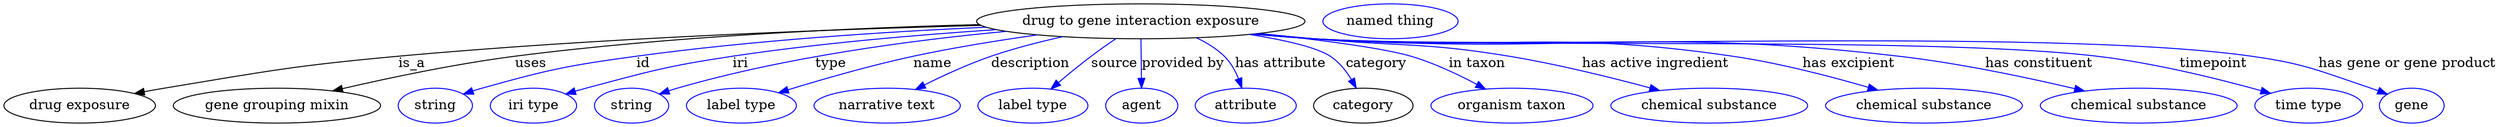 digraph {
	graph [bb="0,0,2071.1,123"];
	node [label="\N"];
	"drug to gene interaction exposure"	 [height=0.5,
		label="drug to gene interaction exposure",
		pos="957.09,105",
		width=3.5927];
	"drug exposure"	 [height=0.5,
		pos="61.095,18",
		width=1.6971];
	"drug to gene interaction exposure" -> "drug exposure"	 [label=is_a,
		lp="342.09,61.5",
		pos="e,106.14,30.207 829.97,101.64 703.26,97.365 503.26,88.1 331.09,69 241.55,59.067 219.25,54.57 131.09,36 126.16,34.96 121.04,33.802 \
115.93,32.59"];
	"gene grouping mixin"	 [height=0.5,
		pos="225.09,18",
		width=2.3651];
	"drug to gene interaction exposure" -> "gene grouping mixin"	 [label=uses,
		lp="442.09,61.5",
		pos="e,274.3,32.831 834.78,99.135 703.95,92.418 505.17,80.81 430.09,69 380.22,61.156 324.72,47.002 284.05,35.592"];
	id	 [color=blue,
		height=0.5,
		label=string,
		pos="359.09,18",
		width=0.84854];
	"drug to gene interaction exposure" -> id	 [color=blue,
		label=id,
		lp="537.59,61.5",
		pos="e,382.92,29.564 833.24,99.703 748.12,94.795 632.73,85.639 532.09,69 472.01,59.065 456.65,55.91 399.09,36 396.85,35.223 394.55,34.368 \
392.26,33.465",
		style=solid];
	iri	 [color=blue,
		height=0.5,
		label="iri type",
		pos="444.09,18",
		width=1.011];
	"drug to gene interaction exposure" -> iri	 [color=blue,
		label=iri,
		lp="620.59,61.5",
		pos="e,471.98,29.77 840.17,97.203 773.55,91.646 688.74,82.687 614.09,69 557.58,58.637 543.65,54.037 489.09,36 486.56,35.162 483.96,34.256 \
481.36,33.31",
		style=solid];
	type	 [color=blue,
		height=0.5,
		label=string,
		pos="529.09,18",
		width=0.84854];
	"drug to gene interaction exposure" -> type	 [color=blue,
		label=type,
		lp="696.09,61.5",
		pos="e,552.93,29.557 848.98,95.03 769.84,85.526 660.72,67.786 569.09,36 566.85,35.221 564.56,34.364 562.26,33.46",
		style=solid];
	name	 [color=blue,
		height=0.5,
		label="label type",
		pos="623.09,18",
		width=1.2638];
	"drug to gene interaction exposure" -> name	 [color=blue,
		label=name,
		lp="790.59,61.5",
		pos="e,656.23,30.49 874.59,91.002 843.23,85.076 807.32,77.554 775.09,69 737.75,59.086 696.22,44.929 666.01,34.045",
		style=solid];
	description	 [color=blue,
		height=0.5,
		label="narrative text",
		pos="744.09,18",
		width=1.6068];
	"drug to gene interaction exposure" -> description	 [color=blue,
		label=description,
		lp="869.59,61.5",
		pos="e,770.84,34.191 896.56,89.02 877.86,83.424 857.39,76.613 839.09,69 818.79,60.547 797.1,49.108 779.59,39.205",
		style=solid];
	source	 [color=blue,
		height=0.5,
		label="label type",
		pos="865.09,18",
		width=1.2638];
	"drug to gene interaction exposure" -> source	 [color=blue,
		label=source,
		lp="936.09,61.5",
		pos="e,882.67,35.092 937.58,87.134 931.33,81.372 924.4,74.941 918.09,69 908.89,60.329 898.88,50.738 890.07,42.234",
		style=solid];
	"provided by"	 [color=blue,
		height=0.5,
		label=agent,
		pos="958.09,18",
		width=0.83048];
	"drug to gene interaction exposure" -> "provided by"	 [color=blue,
		label="provided by",
		lp="991.09,61.5",
		pos="e,957.89,36.003 957.3,86.974 957.44,75.192 957.62,59.561 957.77,46.158",
		style=solid];
	"has attribute"	 [color=blue,
		height=0.5,
		label=attribute,
		pos="1046.1,18",
		width=1.1193];
	"drug to gene interaction exposure" -> "has attribute"	 [color=blue,
		label="has attribute",
		lp="1068.6,61.5",
		pos="e,1041.5,36.19 999.47,87.799 1008.4,82.733 1017.2,76.491 1024.1,69 1030.1,62.434 1034.7,53.961 1038,45.815",
		style=solid];
	category	 [height=0.5,
		pos="1145.1,18",
		width=1.1374];
	"drug to gene interaction exposure" -> category	 [color=blue,
		label=category,
		lp="1145.6,61.5",
		pos="e,1135.8,35.657 1036.4,90.768 1065.4,84.549 1094,76.882 1106.1,69 1115.7,62.728 1123.9,53.241 1130.3,44.143",
		style=solid];
	"in taxon"	 [color=blue,
		height=0.5,
		label="organism taxon",
		pos="1270.1,18",
		width=1.8234];
	"drug to gene interaction exposure" -> "in taxon"	 [color=blue,
		label="in taxon",
		lp="1229.6,61.5",
		pos="e,1243.9,34.692 1050.3,92.446 1097.9,85.444 1150.4,76.624 1173.1,69 1194.6,61.766 1217.1,50.209 1235,39.924",
		style=solid];
	"has active ingredient"	 [color=blue,
		height=0.5,
		label="chemical substance",
		pos="1433.1,18",
		width=2.2026];
	"drug to gene interaction exposure" -> "has active ingredient"	 [color=blue,
		label="has active ingredient",
		lp="1372.6,61.5",
		pos="e,1388.9,32.995 1051.3,92.587 1066.3,90.674 1081.6,88.754 1096.1,87 1167.1,78.405 1185.9,82.956 1256.1,69 1297.9,60.684 1344.2,47.195 \
1378.9,36.178",
		style=solid];
	"has excipient"	 [color=blue,
		height=0.5,
		label="chemical substance",
		pos="1610.1,18",
		width=2.2026];
	"drug to gene interaction exposure" -> "has excipient"	 [color=blue,
		label="has excipient",
		lp="1534.1,61.5",
		pos="e,1567.4,33.252 1048.2,92.203 1064.1,90.249 1080.6,88.416 1096.1,87 1245.5,73.359 1285.2,93.925 1433.1,69 1475.9,61.787 1523.1,47.885 \
1557.9,36.415",
		style=solid];
	"has constituent"	 [color=blue,
		height=0.5,
		label="chemical substance",
		pos="1787.1,18",
		width=2.2026];
	"drug to gene interaction exposure" -> "has constituent"	 [color=blue,
		label="has constituent",
		lp="1692.1,61.5",
		pos="e,1739,32.404 1047.4,92.087 1063.6,90.122 1080.3,88.315 1096.1,87 1308,69.33 1363.5,97.892 1574.1,69 1627.3,61.704 1686.6,46.944 \
1729.1,35.172",
		style=solid];
	timepoint	 [color=blue,
		height=0.5,
		label="time type",
		pos="1928.1,18",
		width=1.2277];
	"drug to gene interaction exposure" -> timepoint	 [color=blue,
		label=timepoint,
		lp="1838.6,61.5",
		pos="e,1894.5,29.824 1047.1,92.006 1063.3,90.037 1080.2,88.249 1096.1,87 1380.2,64.671 1454.6,106.34 1737.1,69 1788.8,62.168 1846.4,45.484 \
1884.7,33.047",
		style=solid];
	"has gene or gene product"	 [color=blue,
		height=0.5,
		label=gene,
		pos="2017.1,18",
		width=0.75827];
	"drug to gene interaction exposure" -> "has gene or gene product"	 [color=blue,
		label="has gene or gene product",
		lp="2002.6,61.5",
		pos="e,1995.7,29.485 1046.7,91.988 1063.1,90.007 1080.1,88.22 1096.1,87 1267.4,73.949 1699.3,95.511 1869.1,69 1920.4,60.993 1932.8,55.012 \
1981.1,36 1982.9,35.29 1984.7,34.522 1986.6,33.717",
		style=solid];
	"named thing_category"	 [color=blue,
		height=0.5,
		label="named thing",
		pos="1160.1,105",
		width=1.5346];
}
